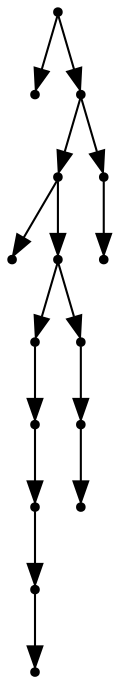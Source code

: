 digraph {
  15 [shape=point];
  0 [shape=point];
  14 [shape=point];
  11 [shape=point];
  1 [shape=point];
  10 [shape=point];
  6 [shape=point];
  5 [shape=point];
  4 [shape=point];
  3 [shape=point];
  2 [shape=point];
  9 [shape=point];
  8 [shape=point];
  7 [shape=point];
  13 [shape=point];
  12 [shape=point];
15 -> 0;
15 -> 14;
14 -> 11;
11 -> 1;
11 -> 10;
10 -> 6;
6 -> 5;
5 -> 4;
4 -> 3;
3 -> 2;
10 -> 9;
9 -> 8;
8 -> 7;
14 -> 13;
13 -> 12;
}

